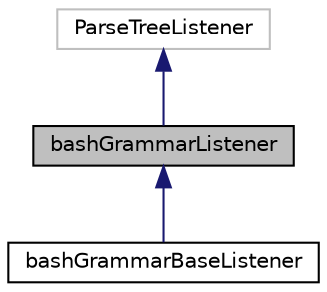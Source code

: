 digraph "bashGrammarListener"
{
 // LATEX_PDF_SIZE
  edge [fontname="Helvetica",fontsize="10",labelfontname="Helvetica",labelfontsize="10"];
  node [fontname="Helvetica",fontsize="10",shape=record];
  Node1 [label="bashGrammarListener",height=0.2,width=0.4,color="black", fillcolor="grey75", style="filled", fontcolor="black",tooltip="This interface defines a complete listener for a parse tree produced by bashGrammarParser."];
  Node2 -> Node1 [dir="back",color="midnightblue",fontsize="10",style="solid",fontname="Helvetica"];
  Node2 [label="ParseTreeListener",height=0.2,width=0.4,color="grey75", fillcolor="white", style="filled",tooltip=" "];
  Node1 -> Node3 [dir="back",color="midnightblue",fontsize="10",style="solid",fontname="Helvetica"];
  Node3 [label="bashGrammarBaseListener",height=0.2,width=0.4,color="black", fillcolor="white", style="filled",URL="$classbash_grammar_base_listener.html",tooltip="This class provides an empty implementation of bashGrammarListener, which can be extended to create a..."];
}
